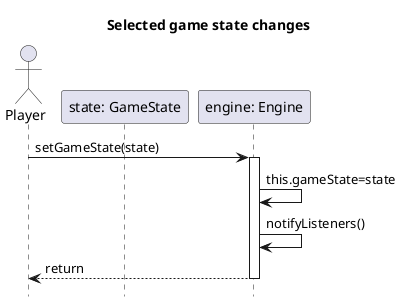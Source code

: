 @startuml
hide footbox
title Selected game state changes

actor Player as player
participant "state: GameState" as state
participant "engine: Engine" as engine

player -> engine++: setGameState(state)
engine -> engine: this.gameState=state
engine -> engine: notifyListeners()
engine --> player--: return

@enduml